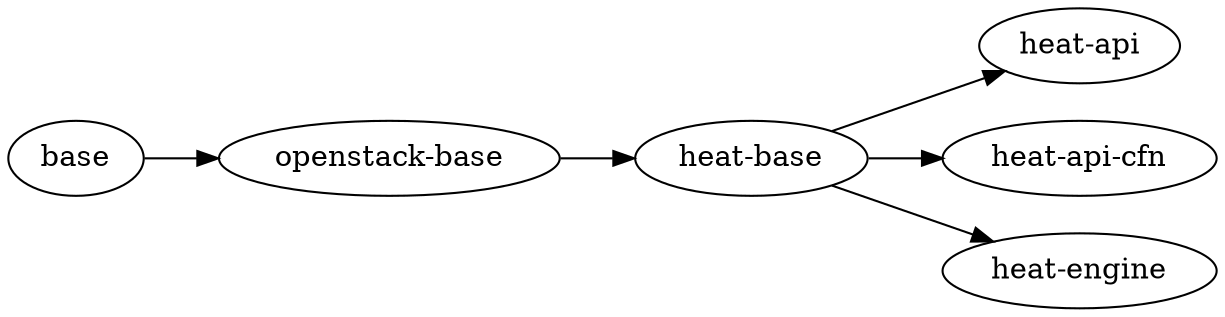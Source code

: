 // Docker Images Dependency
digraph {
rankdir=LR	base
	"openstack-base"
	base -> "openstack-base"
	"heat-api"
	"heat-base" -> "heat-api"
	"heat-api-cfn"
	"heat-base" -> "heat-api-cfn"
	"heat-engine"
	"heat-base" -> "heat-engine"
	"heat-base"
	"openstack-base" -> "heat-base"
}
